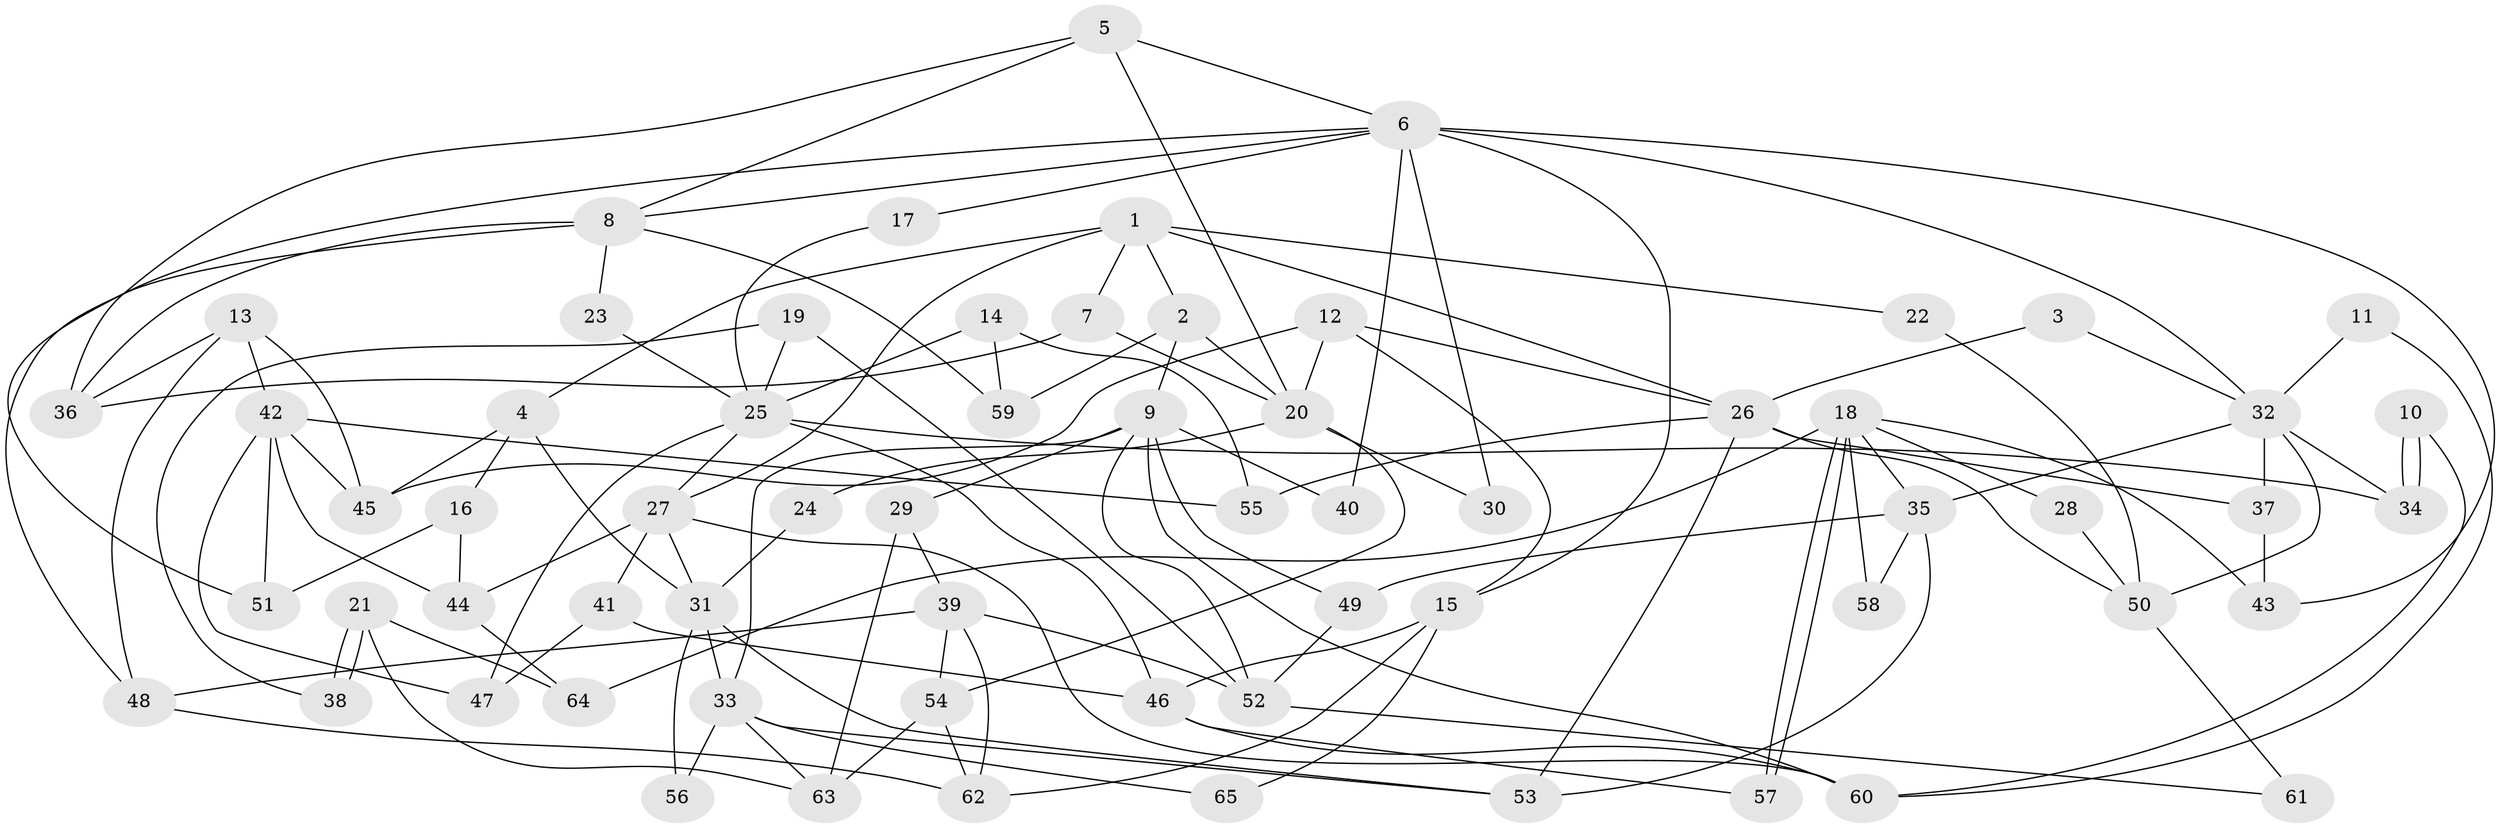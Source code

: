 // coarse degree distribution, {6: 0.1276595744680851, 4: 0.0851063829787234, 7: 0.1276595744680851, 8: 0.0425531914893617, 9: 0.02127659574468085, 2: 0.3191489361702128, 3: 0.23404255319148937, 5: 0.0425531914893617}
// Generated by graph-tools (version 1.1) at 2025/51/03/04/25 22:51:14]
// undirected, 65 vertices, 130 edges
graph export_dot {
  node [color=gray90,style=filled];
  1;
  2;
  3;
  4;
  5;
  6;
  7;
  8;
  9;
  10;
  11;
  12;
  13;
  14;
  15;
  16;
  17;
  18;
  19;
  20;
  21;
  22;
  23;
  24;
  25;
  26;
  27;
  28;
  29;
  30;
  31;
  32;
  33;
  34;
  35;
  36;
  37;
  38;
  39;
  40;
  41;
  42;
  43;
  44;
  45;
  46;
  47;
  48;
  49;
  50;
  51;
  52;
  53;
  54;
  55;
  56;
  57;
  58;
  59;
  60;
  61;
  62;
  63;
  64;
  65;
  1 -- 2;
  1 -- 27;
  1 -- 4;
  1 -- 7;
  1 -- 22;
  1 -- 26;
  2 -- 9;
  2 -- 59;
  2 -- 20;
  3 -- 32;
  3 -- 26;
  4 -- 16;
  4 -- 31;
  4 -- 45;
  5 -- 8;
  5 -- 20;
  5 -- 6;
  5 -- 36;
  6 -- 43;
  6 -- 8;
  6 -- 15;
  6 -- 17;
  6 -- 30;
  6 -- 32;
  6 -- 40;
  6 -- 51;
  7 -- 36;
  7 -- 20;
  8 -- 48;
  8 -- 23;
  8 -- 36;
  8 -- 59;
  9 -- 49;
  9 -- 29;
  9 -- 33;
  9 -- 40;
  9 -- 52;
  9 -- 60;
  10 -- 34;
  10 -- 34;
  10 -- 60;
  11 -- 60;
  11 -- 32;
  12 -- 45;
  12 -- 20;
  12 -- 15;
  12 -- 26;
  13 -- 36;
  13 -- 42;
  13 -- 45;
  13 -- 48;
  14 -- 25;
  14 -- 55;
  14 -- 59;
  15 -- 46;
  15 -- 62;
  15 -- 65;
  16 -- 44;
  16 -- 51;
  17 -- 25;
  18 -- 57;
  18 -- 57;
  18 -- 64;
  18 -- 28;
  18 -- 35;
  18 -- 43;
  18 -- 58;
  19 -- 25;
  19 -- 52;
  19 -- 38;
  20 -- 24;
  20 -- 30;
  20 -- 54;
  21 -- 38;
  21 -- 38;
  21 -- 63;
  21 -- 64;
  22 -- 50;
  23 -- 25;
  24 -- 31;
  25 -- 34;
  25 -- 46;
  25 -- 27;
  25 -- 47;
  26 -- 37;
  26 -- 50;
  26 -- 53;
  26 -- 55;
  27 -- 31;
  27 -- 41;
  27 -- 44;
  27 -- 60;
  28 -- 50;
  29 -- 63;
  29 -- 39;
  31 -- 53;
  31 -- 33;
  31 -- 56;
  32 -- 35;
  32 -- 34;
  32 -- 37;
  32 -- 50;
  33 -- 53;
  33 -- 56;
  33 -- 63;
  33 -- 65;
  35 -- 53;
  35 -- 49;
  35 -- 58;
  37 -- 43;
  39 -- 54;
  39 -- 62;
  39 -- 48;
  39 -- 52;
  41 -- 46;
  41 -- 47;
  42 -- 47;
  42 -- 45;
  42 -- 44;
  42 -- 51;
  42 -- 55;
  44 -- 64;
  46 -- 60;
  46 -- 57;
  48 -- 62;
  49 -- 52;
  50 -- 61;
  52 -- 61;
  54 -- 62;
  54 -- 63;
}

